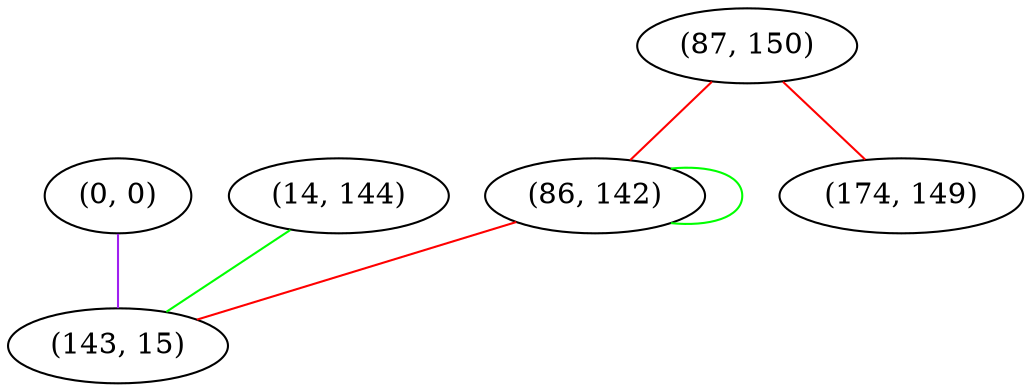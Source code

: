 graph "" {
"(0, 0)";
"(14, 144)";
"(87, 150)";
"(86, 142)";
"(174, 149)";
"(143, 15)";
"(0, 0)" -- "(143, 15)"  [color=purple, key=0, weight=4];
"(14, 144)" -- "(143, 15)"  [color=green, key=0, weight=2];
"(87, 150)" -- "(174, 149)"  [color=red, key=0, weight=1];
"(87, 150)" -- "(86, 142)"  [color=red, key=0, weight=1];
"(86, 142)" -- "(143, 15)"  [color=red, key=0, weight=1];
"(86, 142)" -- "(86, 142)"  [color=green, key=0, weight=2];
}
